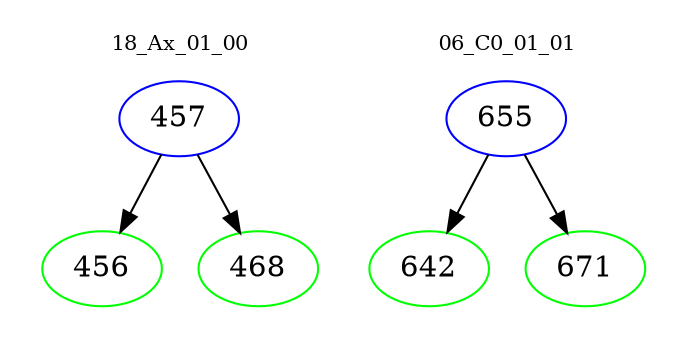 digraph{
subgraph cluster_0 {
color = white
label = "18_Ax_01_00";
fontsize=10;
T0_457 [label="457", color="blue"]
T0_457 -> T0_456 [color="black"]
T0_456 [label="456", color="green"]
T0_457 -> T0_468 [color="black"]
T0_468 [label="468", color="green"]
}
subgraph cluster_1 {
color = white
label = "06_C0_01_01";
fontsize=10;
T1_655 [label="655", color="blue"]
T1_655 -> T1_642 [color="black"]
T1_642 [label="642", color="green"]
T1_655 -> T1_671 [color="black"]
T1_671 [label="671", color="green"]
}
}
